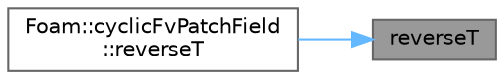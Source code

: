 digraph "reverseT"
{
 // LATEX_PDF_SIZE
  bgcolor="transparent";
  edge [fontname=Helvetica,fontsize=10,labelfontname=Helvetica,labelfontsize=10];
  node [fontname=Helvetica,fontsize=10,shape=box,height=0.2,width=0.4];
  rankdir="RL";
  Node1 [id="Node000001",label="reverseT",height=0.2,width=0.4,color="gray40", fillcolor="grey60", style="filled", fontcolor="black",tooltip=" "];
  Node1 -> Node2 [id="edge1_Node000001_Node000002",dir="back",color="steelblue1",style="solid",tooltip=" "];
  Node2 [id="Node000002",label="Foam::cyclicFvPatchField\l::reverseT",height=0.2,width=0.4,color="grey40", fillcolor="white", style="filled",URL="$classFoam_1_1cyclicFvPatchField.html#a4a45acfcb1366256a58a5cefe632f635",tooltip=" "];
}

